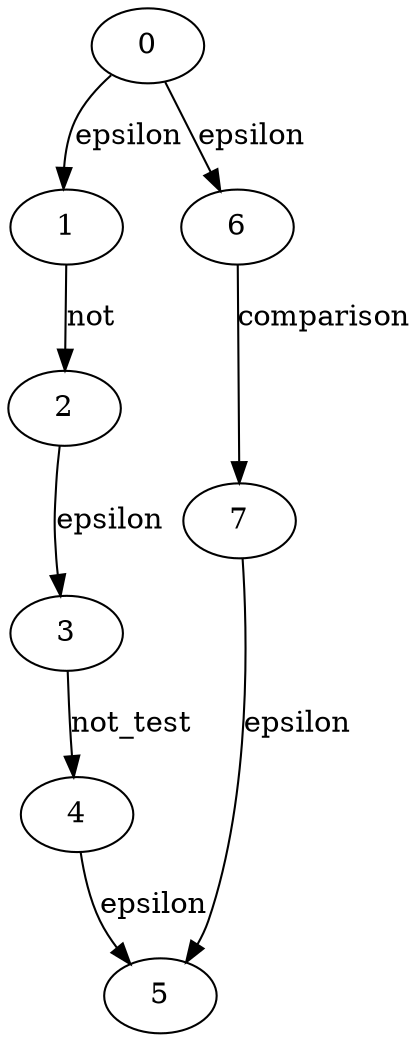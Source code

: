 

digraph not_test {
  0->1[label=epsilon]
  1->2[label="not"]
  2->3[label=epsilon]
  3->4[label=not_test]
  4->5[label=epsilon]
  0->6[label=epsilon]
  6->7[label=comparison]
  7->5[label=epsilon]
}

